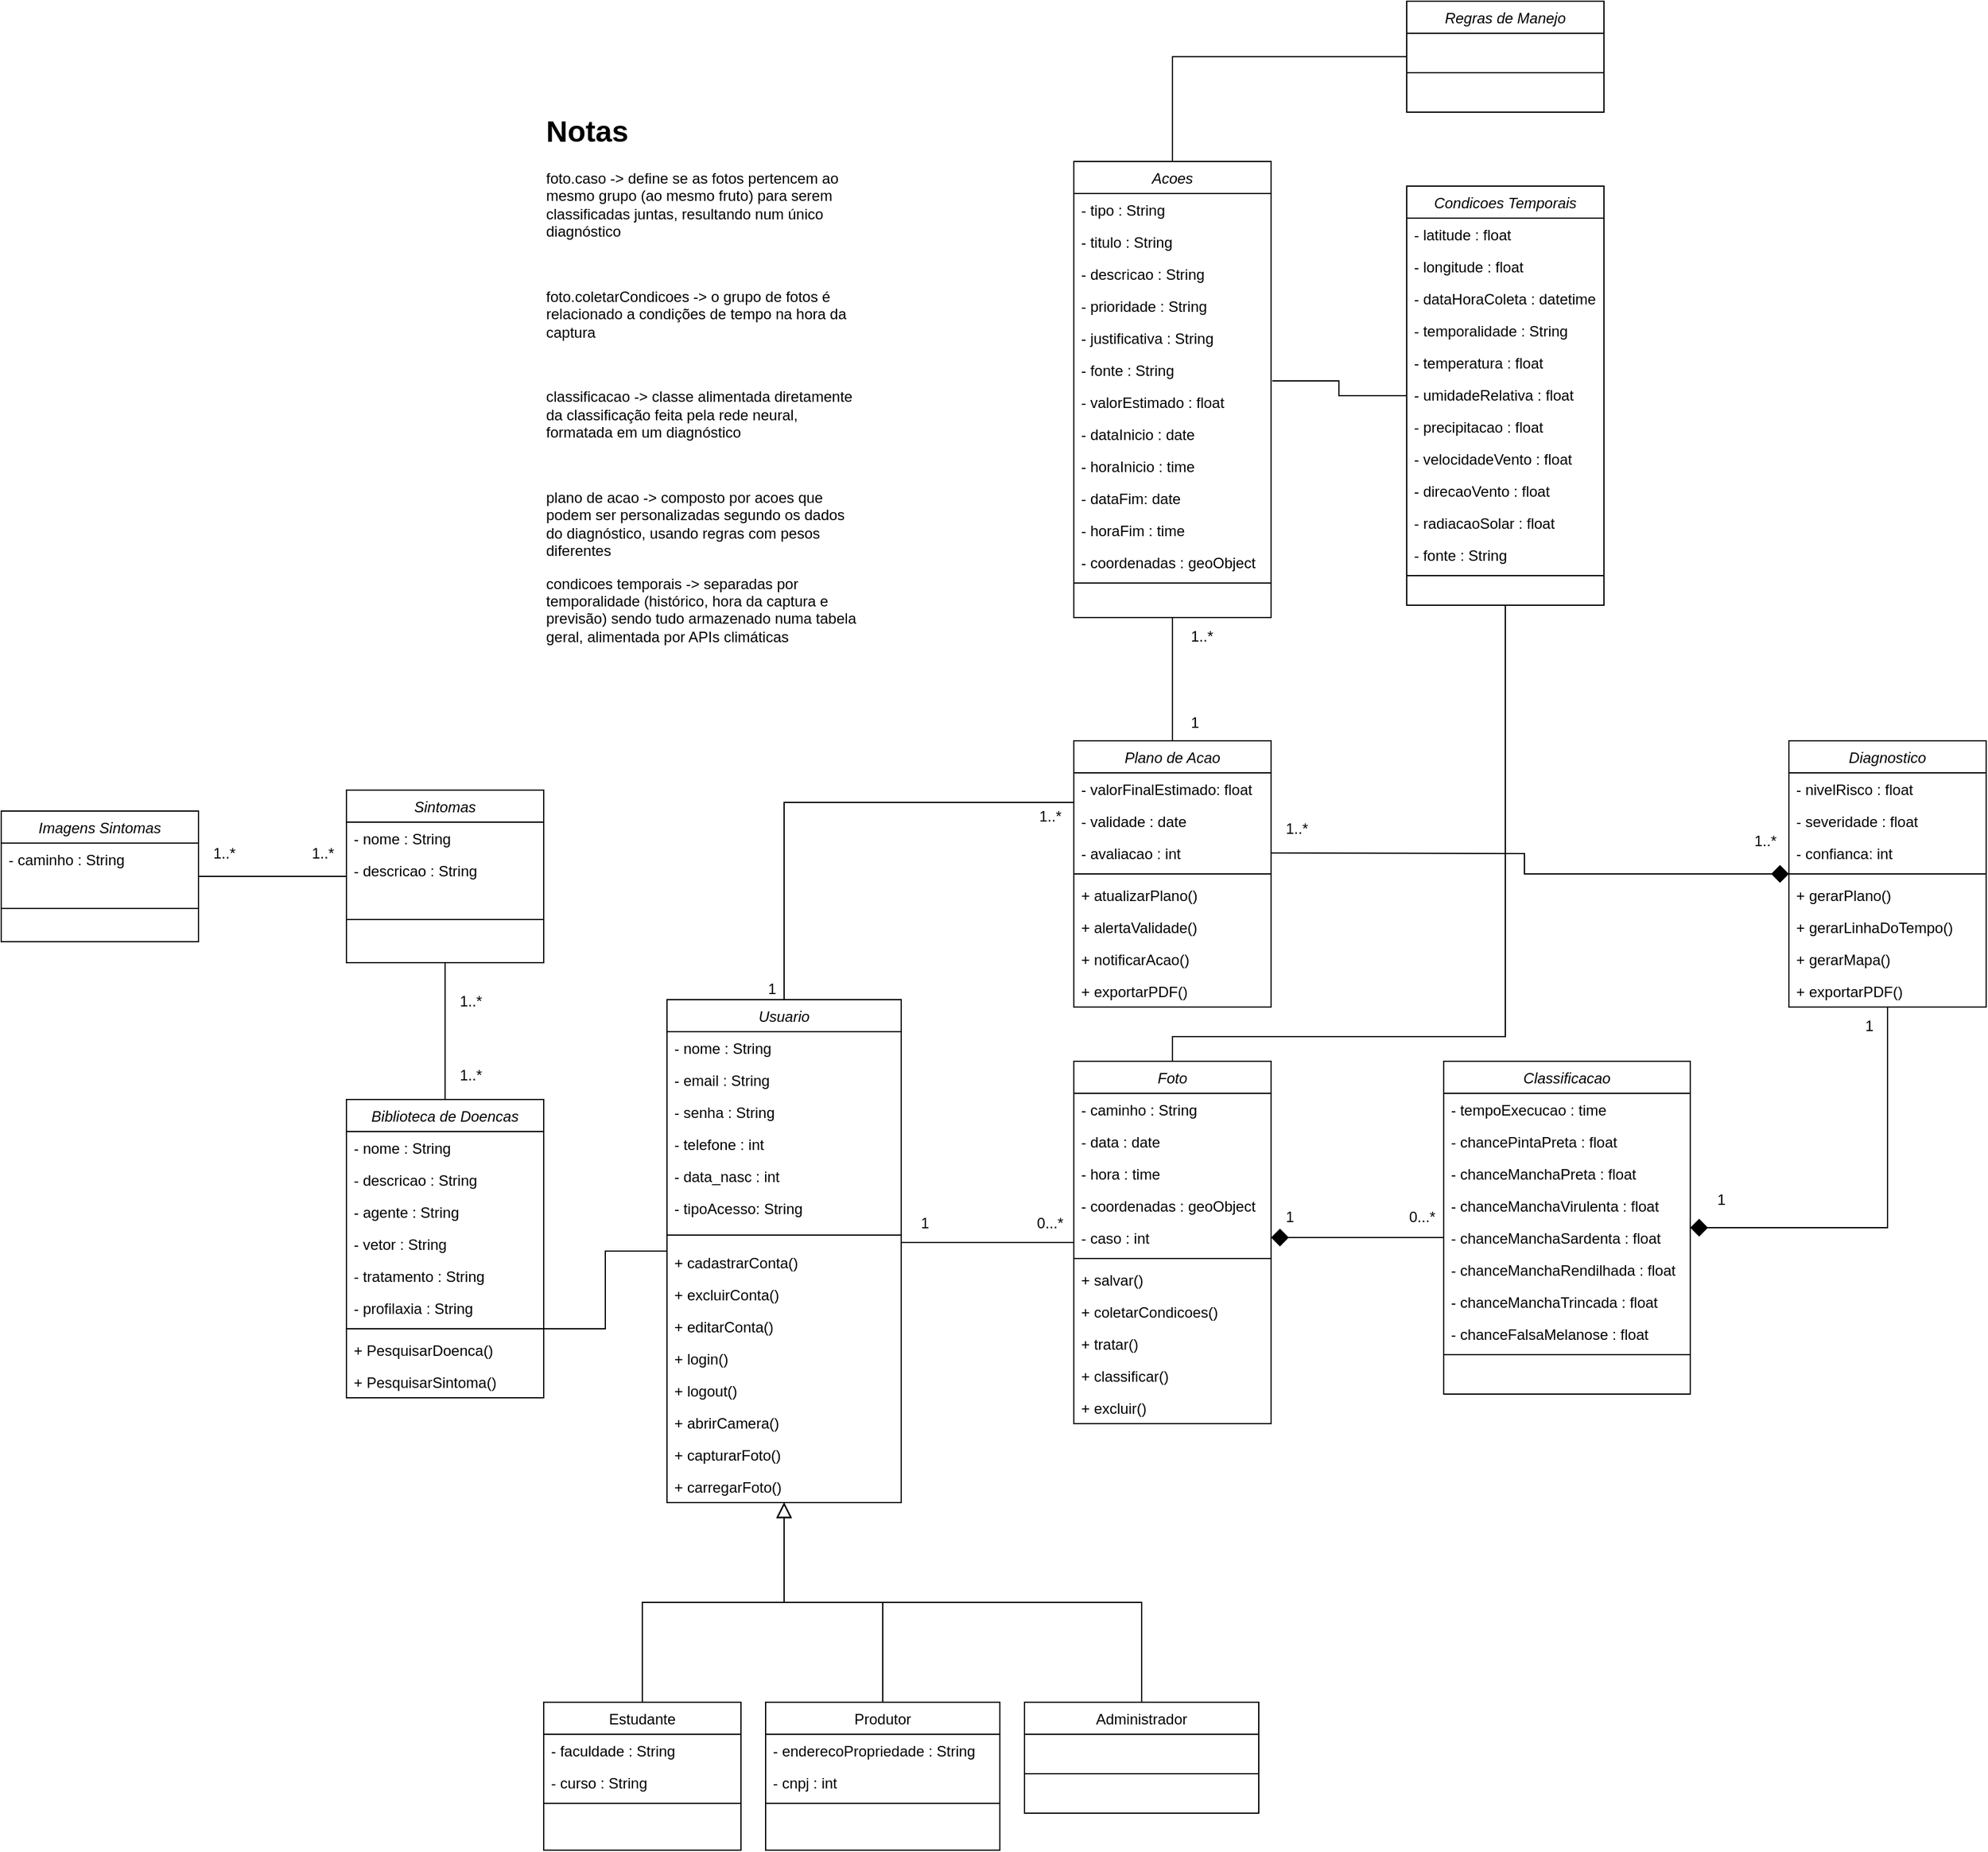 <mxfile version="28.2.6">
  <diagram name="Page-1" id="uO31z4czvIJQB1Bnc80T">
    <mxGraphModel dx="2015" dy="1817" grid="1" gridSize="10" guides="1" tooltips="1" connect="1" arrows="1" fold="1" page="1" pageScale="1" pageWidth="827" pageHeight="1169" math="0" shadow="0">
      <root>
        <mxCell id="0" />
        <mxCell id="1" parent="0" />
        <mxCell id="8WsCB0yst2Cush3YmmSG-1" value="Usuario" style="swimlane;fontStyle=2;align=center;verticalAlign=top;childLayout=stackLayout;horizontal=1;startSize=26;horizontalStack=0;resizeParent=1;resizeLast=0;collapsible=1;marginBottom=0;rounded=0;shadow=0;strokeWidth=1;" vertex="1" parent="1">
          <mxGeometry x="210" y="40" width="190" height="408" as="geometry">
            <mxRectangle x="230" y="140" width="160" height="26" as="alternateBounds" />
          </mxGeometry>
        </mxCell>
        <mxCell id="8WsCB0yst2Cush3YmmSG-2" value="- nome : String" style="text;align=left;verticalAlign=top;spacingLeft=4;spacingRight=4;overflow=hidden;rotatable=0;points=[[0,0.5],[1,0.5]];portConstraint=eastwest;" vertex="1" parent="8WsCB0yst2Cush3YmmSG-1">
          <mxGeometry y="26" width="190" height="26" as="geometry" />
        </mxCell>
        <mxCell id="8WsCB0yst2Cush3YmmSG-3" value="- email : String" style="text;align=left;verticalAlign=top;spacingLeft=4;spacingRight=4;overflow=hidden;rotatable=0;points=[[0,0.5],[1,0.5]];portConstraint=eastwest;rounded=0;shadow=0;html=0;" vertex="1" parent="8WsCB0yst2Cush3YmmSG-1">
          <mxGeometry y="52" width="190" height="26" as="geometry" />
        </mxCell>
        <mxCell id="8WsCB0yst2Cush3YmmSG-4" value="- senha : String" style="text;align=left;verticalAlign=top;spacingLeft=4;spacingRight=4;overflow=hidden;rotatable=0;points=[[0,0.5],[1,0.5]];portConstraint=eastwest;rounded=0;shadow=0;html=0;" vertex="1" parent="8WsCB0yst2Cush3YmmSG-1">
          <mxGeometry y="78" width="190" height="26" as="geometry" />
        </mxCell>
        <mxCell id="8WsCB0yst2Cush3YmmSG-5" value="- telefone : int" style="text;align=left;verticalAlign=top;spacingLeft=4;spacingRight=4;overflow=hidden;rotatable=0;points=[[0,0.5],[1,0.5]];portConstraint=eastwest;rounded=0;shadow=0;html=0;" vertex="1" parent="8WsCB0yst2Cush3YmmSG-1">
          <mxGeometry y="104" width="190" height="26" as="geometry" />
        </mxCell>
        <mxCell id="8WsCB0yst2Cush3YmmSG-6" value="- data_nasc : int" style="text;align=left;verticalAlign=top;spacingLeft=4;spacingRight=4;overflow=hidden;rotatable=0;points=[[0,0.5],[1,0.5]];portConstraint=eastwest;rounded=0;shadow=0;html=0;" vertex="1" parent="8WsCB0yst2Cush3YmmSG-1">
          <mxGeometry y="130" width="190" height="26" as="geometry" />
        </mxCell>
        <mxCell id="8WsCB0yst2Cush3YmmSG-7" value="- tipoAcesso: String" style="text;align=left;verticalAlign=top;spacingLeft=4;spacingRight=4;overflow=hidden;rotatable=0;points=[[0,0.5],[1,0.5]];portConstraint=eastwest;rounded=0;shadow=0;html=0;" vertex="1" parent="8WsCB0yst2Cush3YmmSG-1">
          <mxGeometry y="156" width="190" height="26" as="geometry" />
        </mxCell>
        <mxCell id="8WsCB0yst2Cush3YmmSG-8" value="" style="line;html=1;strokeWidth=1;align=left;verticalAlign=middle;spacingTop=-1;spacingLeft=3;spacingRight=3;rotatable=0;labelPosition=right;points=[];portConstraint=eastwest;" vertex="1" parent="8WsCB0yst2Cush3YmmSG-1">
          <mxGeometry y="182" width="190" height="18" as="geometry" />
        </mxCell>
        <mxCell id="8WsCB0yst2Cush3YmmSG-9" value="+ cadastrarConta()" style="text;align=left;verticalAlign=top;spacingLeft=4;spacingRight=4;overflow=hidden;rotatable=0;points=[[0,0.5],[1,0.5]];portConstraint=eastwest;rounded=0;shadow=0;html=0;" vertex="1" parent="8WsCB0yst2Cush3YmmSG-1">
          <mxGeometry y="200" width="190" height="26" as="geometry" />
        </mxCell>
        <mxCell id="8WsCB0yst2Cush3YmmSG-10" value="+ excluirConta()" style="text;align=left;verticalAlign=top;spacingLeft=4;spacingRight=4;overflow=hidden;rotatable=0;points=[[0,0.5],[1,0.5]];portConstraint=eastwest;rounded=0;shadow=0;html=0;" vertex="1" parent="8WsCB0yst2Cush3YmmSG-1">
          <mxGeometry y="226" width="190" height="26" as="geometry" />
        </mxCell>
        <mxCell id="8WsCB0yst2Cush3YmmSG-11" value="+ editarConta()" style="text;align=left;verticalAlign=top;spacingLeft=4;spacingRight=4;overflow=hidden;rotatable=0;points=[[0,0.5],[1,0.5]];portConstraint=eastwest;rounded=0;shadow=0;html=0;" vertex="1" parent="8WsCB0yst2Cush3YmmSG-1">
          <mxGeometry y="252" width="190" height="26" as="geometry" />
        </mxCell>
        <mxCell id="8WsCB0yst2Cush3YmmSG-12" value="+ login()" style="text;align=left;verticalAlign=top;spacingLeft=4;spacingRight=4;overflow=hidden;rotatable=0;points=[[0,0.5],[1,0.5]];portConstraint=eastwest;rounded=0;shadow=0;html=0;" vertex="1" parent="8WsCB0yst2Cush3YmmSG-1">
          <mxGeometry y="278" width="190" height="26" as="geometry" />
        </mxCell>
        <mxCell id="8WsCB0yst2Cush3YmmSG-13" value="+ logout()" style="text;align=left;verticalAlign=top;spacingLeft=4;spacingRight=4;overflow=hidden;rotatable=0;points=[[0,0.5],[1,0.5]];portConstraint=eastwest;rounded=0;shadow=0;html=0;" vertex="1" parent="8WsCB0yst2Cush3YmmSG-1">
          <mxGeometry y="304" width="190" height="26" as="geometry" />
        </mxCell>
        <mxCell id="8WsCB0yst2Cush3YmmSG-164" value="+ abrirCamera()" style="text;align=left;verticalAlign=top;spacingLeft=4;spacingRight=4;overflow=hidden;rotatable=0;points=[[0,0.5],[1,0.5]];portConstraint=eastwest;rounded=0;shadow=0;html=0;" vertex="1" parent="8WsCB0yst2Cush3YmmSG-1">
          <mxGeometry y="330" width="190" height="26" as="geometry" />
        </mxCell>
        <mxCell id="8WsCB0yst2Cush3YmmSG-14" value="+ capturarFoto()" style="text;align=left;verticalAlign=top;spacingLeft=4;spacingRight=4;overflow=hidden;rotatable=0;points=[[0,0.5],[1,0.5]];portConstraint=eastwest;rounded=0;shadow=0;html=0;" vertex="1" parent="8WsCB0yst2Cush3YmmSG-1">
          <mxGeometry y="356" width="190" height="26" as="geometry" />
        </mxCell>
        <mxCell id="8WsCB0yst2Cush3YmmSG-15" value="+ carregarFoto()" style="text;align=left;verticalAlign=top;spacingLeft=4;spacingRight=4;overflow=hidden;rotatable=0;points=[[0,0.5],[1,0.5]];portConstraint=eastwest;rounded=0;shadow=0;html=0;" vertex="1" parent="8WsCB0yst2Cush3YmmSG-1">
          <mxGeometry y="382" width="190" height="26" as="geometry" />
        </mxCell>
        <mxCell id="8WsCB0yst2Cush3YmmSG-16" value="Estudante" style="swimlane;fontStyle=0;align=center;verticalAlign=top;childLayout=stackLayout;horizontal=1;startSize=26;horizontalStack=0;resizeParent=1;resizeLast=0;collapsible=1;marginBottom=0;rounded=0;shadow=0;strokeWidth=1;" vertex="1" parent="1">
          <mxGeometry x="110" y="610" width="160" height="120" as="geometry">
            <mxRectangle x="130" y="380" width="160" height="26" as="alternateBounds" />
          </mxGeometry>
        </mxCell>
        <mxCell id="8WsCB0yst2Cush3YmmSG-17" value="- faculdade : String" style="text;align=left;verticalAlign=top;spacingLeft=4;spacingRight=4;overflow=hidden;rotatable=0;points=[[0,0.5],[1,0.5]];portConstraint=eastwest;" vertex="1" parent="8WsCB0yst2Cush3YmmSG-16">
          <mxGeometry y="26" width="160" height="26" as="geometry" />
        </mxCell>
        <mxCell id="8WsCB0yst2Cush3YmmSG-18" value="- curso : String" style="text;align=left;verticalAlign=top;spacingLeft=4;spacingRight=4;overflow=hidden;rotatable=0;points=[[0,0.5],[1,0.5]];portConstraint=eastwest;rounded=0;shadow=0;html=0;" vertex="1" parent="8WsCB0yst2Cush3YmmSG-16">
          <mxGeometry y="52" width="160" height="26" as="geometry" />
        </mxCell>
        <mxCell id="8WsCB0yst2Cush3YmmSG-19" value="" style="line;html=1;strokeWidth=1;align=left;verticalAlign=middle;spacingTop=-1;spacingLeft=3;spacingRight=3;rotatable=0;labelPosition=right;points=[];portConstraint=eastwest;" vertex="1" parent="8WsCB0yst2Cush3YmmSG-16">
          <mxGeometry y="78" width="160" height="8" as="geometry" />
        </mxCell>
        <mxCell id="8WsCB0yst2Cush3YmmSG-20" value="" style="endArrow=block;endSize=10;endFill=0;shadow=0;strokeWidth=1;rounded=0;curved=0;edgeStyle=elbowEdgeStyle;elbow=vertical;" edge="1" parent="1" source="8WsCB0yst2Cush3YmmSG-16" target="8WsCB0yst2Cush3YmmSG-1">
          <mxGeometry width="160" relative="1" as="geometry">
            <mxPoint x="200" y="203" as="sourcePoint" />
            <mxPoint x="200" y="203" as="targetPoint" />
          </mxGeometry>
        </mxCell>
        <mxCell id="8WsCB0yst2Cush3YmmSG-21" value="Produtor" style="swimlane;fontStyle=0;align=center;verticalAlign=top;childLayout=stackLayout;horizontal=1;startSize=26;horizontalStack=0;resizeParent=1;resizeLast=0;collapsible=1;marginBottom=0;rounded=0;shadow=0;strokeWidth=1;" vertex="1" parent="1">
          <mxGeometry x="290" y="610" width="190" height="120" as="geometry">
            <mxRectangle x="340" y="380" width="170" height="26" as="alternateBounds" />
          </mxGeometry>
        </mxCell>
        <mxCell id="8WsCB0yst2Cush3YmmSG-22" value="- enderecoPropriedade : String" style="text;align=left;verticalAlign=top;spacingLeft=4;spacingRight=4;overflow=hidden;rotatable=0;points=[[0,0.5],[1,0.5]];portConstraint=eastwest;" vertex="1" parent="8WsCB0yst2Cush3YmmSG-21">
          <mxGeometry y="26" width="190" height="26" as="geometry" />
        </mxCell>
        <mxCell id="8WsCB0yst2Cush3YmmSG-23" value="- cnpj : int" style="text;align=left;verticalAlign=top;spacingLeft=4;spacingRight=4;overflow=hidden;rotatable=0;points=[[0,0.5],[1,0.5]];portConstraint=eastwest;" vertex="1" parent="8WsCB0yst2Cush3YmmSG-21">
          <mxGeometry y="52" width="190" height="26" as="geometry" />
        </mxCell>
        <mxCell id="8WsCB0yst2Cush3YmmSG-24" value="" style="line;html=1;strokeWidth=1;align=left;verticalAlign=middle;spacingTop=-1;spacingLeft=3;spacingRight=3;rotatable=0;labelPosition=right;points=[];portConstraint=eastwest;" vertex="1" parent="8WsCB0yst2Cush3YmmSG-21">
          <mxGeometry y="78" width="190" height="8" as="geometry" />
        </mxCell>
        <mxCell id="8WsCB0yst2Cush3YmmSG-25" value="" style="endArrow=block;endSize=10;endFill=0;shadow=0;strokeWidth=1;rounded=0;curved=0;edgeStyle=elbowEdgeStyle;elbow=vertical;" edge="1" parent="1" source="8WsCB0yst2Cush3YmmSG-21" target="8WsCB0yst2Cush3YmmSG-1">
          <mxGeometry width="160" relative="1" as="geometry">
            <mxPoint x="210" y="373" as="sourcePoint" />
            <mxPoint x="310" y="271" as="targetPoint" />
          </mxGeometry>
        </mxCell>
        <mxCell id="8WsCB0yst2Cush3YmmSG-26" style="edgeStyle=orthogonalEdgeStyle;rounded=0;orthogonalLoop=1;jettySize=auto;html=1;entryX=0.5;entryY=1;entryDx=0;entryDy=0;endArrow=none;endFill=0;" edge="1" parent="1" source="8WsCB0yst2Cush3YmmSG-27" target="8WsCB0yst2Cush3YmmSG-97">
          <mxGeometry relative="1" as="geometry">
            <Array as="points">
              <mxPoint x="620" y="70" />
              <mxPoint x="890" y="70" />
            </Array>
          </mxGeometry>
        </mxCell>
        <mxCell id="8WsCB0yst2Cush3YmmSG-27" value="Foto" style="swimlane;fontStyle=2;align=center;verticalAlign=top;childLayout=stackLayout;horizontal=1;startSize=26;horizontalStack=0;resizeParent=1;resizeLast=0;collapsible=1;marginBottom=0;rounded=0;shadow=0;strokeWidth=1;" vertex="1" parent="1">
          <mxGeometry x="540" y="90" width="160" height="294" as="geometry">
            <mxRectangle x="550" y="140" width="160" height="26" as="alternateBounds" />
          </mxGeometry>
        </mxCell>
        <mxCell id="8WsCB0yst2Cush3YmmSG-28" value="- caminho : String" style="text;align=left;verticalAlign=top;spacingLeft=4;spacingRight=4;overflow=hidden;rotatable=0;points=[[0,0.5],[1,0.5]];portConstraint=eastwest;" vertex="1" parent="8WsCB0yst2Cush3YmmSG-27">
          <mxGeometry y="26" width="160" height="26" as="geometry" />
        </mxCell>
        <mxCell id="8WsCB0yst2Cush3YmmSG-29" value="- data : date" style="text;align=left;verticalAlign=top;spacingLeft=4;spacingRight=4;overflow=hidden;rotatable=0;points=[[0,0.5],[1,0.5]];portConstraint=eastwest;rounded=0;shadow=0;html=0;" vertex="1" parent="8WsCB0yst2Cush3YmmSG-27">
          <mxGeometry y="52" width="160" height="26" as="geometry" />
        </mxCell>
        <mxCell id="8WsCB0yst2Cush3YmmSG-30" value="- hora : time" style="text;align=left;verticalAlign=top;spacingLeft=4;spacingRight=4;overflow=hidden;rotatable=0;points=[[0,0.5],[1,0.5]];portConstraint=eastwest;rounded=0;shadow=0;html=0;" vertex="1" parent="8WsCB0yst2Cush3YmmSG-27">
          <mxGeometry y="78" width="160" height="26" as="geometry" />
        </mxCell>
        <mxCell id="8WsCB0yst2Cush3YmmSG-31" value="- coordenadas : geoObject" style="text;align=left;verticalAlign=top;spacingLeft=4;spacingRight=4;overflow=hidden;rotatable=0;points=[[0,0.5],[1,0.5]];portConstraint=eastwest;rounded=0;shadow=0;html=0;" vertex="1" parent="8WsCB0yst2Cush3YmmSG-27">
          <mxGeometry y="104" width="160" height="26" as="geometry" />
        </mxCell>
        <mxCell id="8WsCB0yst2Cush3YmmSG-32" value="- caso : int" style="text;align=left;verticalAlign=top;spacingLeft=4;spacingRight=4;overflow=hidden;rotatable=0;points=[[0,0.5],[1,0.5]];portConstraint=eastwest;rounded=0;shadow=0;html=0;" vertex="1" parent="8WsCB0yst2Cush3YmmSG-27">
          <mxGeometry y="130" width="160" height="26" as="geometry" />
        </mxCell>
        <mxCell id="8WsCB0yst2Cush3YmmSG-33" value="" style="line;html=1;strokeWidth=1;align=left;verticalAlign=middle;spacingTop=-1;spacingLeft=3;spacingRight=3;rotatable=0;labelPosition=right;points=[];portConstraint=eastwest;" vertex="1" parent="8WsCB0yst2Cush3YmmSG-27">
          <mxGeometry y="156" width="160" height="8" as="geometry" />
        </mxCell>
        <mxCell id="8WsCB0yst2Cush3YmmSG-34" value="+ salvar()" style="text;align=left;verticalAlign=top;spacingLeft=4;spacingRight=4;overflow=hidden;rotatable=0;points=[[0,0.5],[1,0.5]];portConstraint=eastwest;rounded=0;shadow=0;html=0;" vertex="1" parent="8WsCB0yst2Cush3YmmSG-27">
          <mxGeometry y="164" width="160" height="26" as="geometry" />
        </mxCell>
        <mxCell id="8WsCB0yst2Cush3YmmSG-163" value="+ coletarCondicoes()" style="text;align=left;verticalAlign=top;spacingLeft=4;spacingRight=4;overflow=hidden;rotatable=0;points=[[0,0.5],[1,0.5]];portConstraint=eastwest;rounded=0;shadow=0;html=0;" vertex="1" parent="8WsCB0yst2Cush3YmmSG-27">
          <mxGeometry y="190" width="160" height="26" as="geometry" />
        </mxCell>
        <mxCell id="8WsCB0yst2Cush3YmmSG-35" value="+ tratar()" style="text;align=left;verticalAlign=top;spacingLeft=4;spacingRight=4;overflow=hidden;rotatable=0;points=[[0,0.5],[1,0.5]];portConstraint=eastwest;rounded=0;shadow=0;html=0;" vertex="1" parent="8WsCB0yst2Cush3YmmSG-27">
          <mxGeometry y="216" width="160" height="26" as="geometry" />
        </mxCell>
        <mxCell id="8WsCB0yst2Cush3YmmSG-36" value="+ classificar()" style="text;align=left;verticalAlign=top;spacingLeft=4;spacingRight=4;overflow=hidden;rotatable=0;points=[[0,0.5],[1,0.5]];portConstraint=eastwest;rounded=0;shadow=0;html=0;" vertex="1" parent="8WsCB0yst2Cush3YmmSG-27">
          <mxGeometry y="242" width="160" height="26" as="geometry" />
        </mxCell>
        <mxCell id="8WsCB0yst2Cush3YmmSG-37" value="+ excluir()" style="text;align=left;verticalAlign=top;spacingLeft=4;spacingRight=4;overflow=hidden;rotatable=0;points=[[0,0.5],[1,0.5]];portConstraint=eastwest;rounded=0;shadow=0;html=0;" vertex="1" parent="8WsCB0yst2Cush3YmmSG-27">
          <mxGeometry y="268" width="160" height="26" as="geometry" />
        </mxCell>
        <mxCell id="8WsCB0yst2Cush3YmmSG-38" value="" style="endArrow=none;shadow=0;strokeWidth=1;rounded=0;curved=0;endFill=0;edgeStyle=elbowEdgeStyle;elbow=vertical;" edge="1" parent="1" source="8WsCB0yst2Cush3YmmSG-1" target="8WsCB0yst2Cush3YmmSG-27">
          <mxGeometry x="0.5" y="41" relative="1" as="geometry">
            <mxPoint x="380" y="192" as="sourcePoint" />
            <mxPoint x="540" y="192" as="targetPoint" />
            <mxPoint x="-40" y="32" as="offset" />
          </mxGeometry>
        </mxCell>
        <mxCell id="8WsCB0yst2Cush3YmmSG-39" value="1" style="resizable=0;align=left;verticalAlign=bottom;labelBackgroundColor=none;fontSize=12;" connectable="0" vertex="1" parent="8WsCB0yst2Cush3YmmSG-38">
          <mxGeometry x="-1" relative="1" as="geometry">
            <mxPoint x="14" y="-7" as="offset" />
          </mxGeometry>
        </mxCell>
        <mxCell id="8WsCB0yst2Cush3YmmSG-40" value="0...*" style="resizable=0;align=right;verticalAlign=bottom;labelBackgroundColor=none;fontSize=12;" connectable="0" vertex="1" parent="8WsCB0yst2Cush3YmmSG-38">
          <mxGeometry x="1" relative="1" as="geometry">
            <mxPoint x="-7" y="-7" as="offset" />
          </mxGeometry>
        </mxCell>
        <mxCell id="8WsCB0yst2Cush3YmmSG-41" style="edgeStyle=orthogonalEdgeStyle;rounded=0;orthogonalLoop=1;jettySize=auto;html=1;entryX=0.5;entryY=1;entryDx=0;entryDy=0;endArrow=none;endFill=0;startArrow=diamond;startFill=1;startSize=12;" edge="1" parent="1" source="8WsCB0yst2Cush3YmmSG-42" target="8WsCB0yst2Cush3YmmSG-69">
          <mxGeometry relative="1" as="geometry" />
        </mxCell>
        <mxCell id="8WsCB0yst2Cush3YmmSG-42" value="Classificacao" style="swimlane;fontStyle=2;align=center;verticalAlign=top;childLayout=stackLayout;horizontal=1;startSize=26;horizontalStack=0;resizeParent=1;resizeLast=0;collapsible=1;marginBottom=0;rounded=0;shadow=0;strokeWidth=1;" vertex="1" parent="1">
          <mxGeometry x="840" y="90" width="200" height="270" as="geometry">
            <mxRectangle x="550" y="140" width="160" height="26" as="alternateBounds" />
          </mxGeometry>
        </mxCell>
        <mxCell id="8WsCB0yst2Cush3YmmSG-43" value="- tempoExecucao : time" style="text;align=left;verticalAlign=top;spacingLeft=4;spacingRight=4;overflow=hidden;rotatable=0;points=[[0,0.5],[1,0.5]];portConstraint=eastwest;" vertex="1" parent="8WsCB0yst2Cush3YmmSG-42">
          <mxGeometry y="26" width="200" height="26" as="geometry" />
        </mxCell>
        <mxCell id="8WsCB0yst2Cush3YmmSG-44" value="- chancePintaPreta : float" style="text;align=left;verticalAlign=top;spacingLeft=4;spacingRight=4;overflow=hidden;rotatable=0;points=[[0,0.5],[1,0.5]];portConstraint=eastwest;rounded=0;shadow=0;html=0;" vertex="1" parent="8WsCB0yst2Cush3YmmSG-42">
          <mxGeometry y="52" width="200" height="26" as="geometry" />
        </mxCell>
        <mxCell id="8WsCB0yst2Cush3YmmSG-45" value="- chanceManchaPreta : float" style="text;align=left;verticalAlign=top;spacingLeft=4;spacingRight=4;overflow=hidden;rotatable=0;points=[[0,0.5],[1,0.5]];portConstraint=eastwest;rounded=0;shadow=0;html=0;" vertex="1" parent="8WsCB0yst2Cush3YmmSG-42">
          <mxGeometry y="78" width="200" height="26" as="geometry" />
        </mxCell>
        <mxCell id="8WsCB0yst2Cush3YmmSG-46" value="- chanceManchaVirulenta : float" style="text;align=left;verticalAlign=top;spacingLeft=4;spacingRight=4;overflow=hidden;rotatable=0;points=[[0,0.5],[1,0.5]];portConstraint=eastwest;rounded=0;shadow=0;html=0;" vertex="1" parent="8WsCB0yst2Cush3YmmSG-42">
          <mxGeometry y="104" width="200" height="26" as="geometry" />
        </mxCell>
        <mxCell id="8WsCB0yst2Cush3YmmSG-47" value="- chanceManchaSardenta : float" style="text;align=left;verticalAlign=top;spacingLeft=4;spacingRight=4;overflow=hidden;rotatable=0;points=[[0,0.5],[1,0.5]];portConstraint=eastwest;rounded=0;shadow=0;html=0;" vertex="1" parent="8WsCB0yst2Cush3YmmSG-42">
          <mxGeometry y="130" width="200" height="26" as="geometry" />
        </mxCell>
        <mxCell id="8WsCB0yst2Cush3YmmSG-48" value="- chanceManchaRendilhada : float" style="text;align=left;verticalAlign=top;spacingLeft=4;spacingRight=4;overflow=hidden;rotatable=0;points=[[0,0.5],[1,0.5]];portConstraint=eastwest;rounded=0;shadow=0;html=0;" vertex="1" parent="8WsCB0yst2Cush3YmmSG-42">
          <mxGeometry y="156" width="200" height="26" as="geometry" />
        </mxCell>
        <mxCell id="8WsCB0yst2Cush3YmmSG-49" value="- chanceManchaTrincada : float" style="text;align=left;verticalAlign=top;spacingLeft=4;spacingRight=4;overflow=hidden;rotatable=0;points=[[0,0.5],[1,0.5]];portConstraint=eastwest;rounded=0;shadow=0;html=0;" vertex="1" parent="8WsCB0yst2Cush3YmmSG-42">
          <mxGeometry y="182" width="200" height="26" as="geometry" />
        </mxCell>
        <mxCell id="8WsCB0yst2Cush3YmmSG-50" value="- chanceFalsaMelanose : float" style="text;align=left;verticalAlign=top;spacingLeft=4;spacingRight=4;overflow=hidden;rotatable=0;points=[[0,0.5],[1,0.5]];portConstraint=eastwest;rounded=0;shadow=0;html=0;" vertex="1" parent="8WsCB0yst2Cush3YmmSG-42">
          <mxGeometry y="208" width="200" height="26" as="geometry" />
        </mxCell>
        <mxCell id="8WsCB0yst2Cush3YmmSG-51" value="" style="line;html=1;strokeWidth=1;align=left;verticalAlign=middle;spacingTop=-1;spacingLeft=3;spacingRight=3;rotatable=0;labelPosition=right;points=[];portConstraint=eastwest;" vertex="1" parent="8WsCB0yst2Cush3YmmSG-42">
          <mxGeometry y="234" width="200" height="8" as="geometry" />
        </mxCell>
        <mxCell id="8WsCB0yst2Cush3YmmSG-52" value="" style="edgeStyle=orthogonalEdgeStyle;rounded=0;orthogonalLoop=1;jettySize=auto;html=1;entryX=0;entryY=0.5;entryDx=0;entryDy=0;endArrow=none;endFill=0;startArrow=diamond;startFill=1;startSize=12;" edge="1" parent="1" source="8WsCB0yst2Cush3YmmSG-32" target="8WsCB0yst2Cush3YmmSG-47">
          <mxGeometry relative="1" as="geometry" />
        </mxCell>
        <mxCell id="8WsCB0yst2Cush3YmmSG-53" value="1" style="resizable=0;align=left;verticalAlign=bottom;labelBackgroundColor=none;fontSize=12;" connectable="0" vertex="1" parent="1">
          <mxGeometry x="710" y="225" as="geometry" />
        </mxCell>
        <mxCell id="8WsCB0yst2Cush3YmmSG-54" value="0...*" style="resizable=0;align=left;verticalAlign=bottom;labelBackgroundColor=none;fontSize=12;direction=west;" connectable="0" vertex="1" parent="1">
          <mxGeometry x="810" y="225" as="geometry" />
        </mxCell>
        <mxCell id="8WsCB0yst2Cush3YmmSG-55" value="Plano de Acao" style="swimlane;fontStyle=2;align=center;verticalAlign=top;childLayout=stackLayout;horizontal=1;startSize=26;horizontalStack=0;resizeParent=1;resizeLast=0;collapsible=1;marginBottom=0;rounded=0;shadow=0;strokeWidth=1;" vertex="1" parent="1">
          <mxGeometry x="540" y="-170" width="160" height="216" as="geometry">
            <mxRectangle x="550" y="140" width="160" height="26" as="alternateBounds" />
          </mxGeometry>
        </mxCell>
        <mxCell id="8WsCB0yst2Cush3YmmSG-56" value="- valorFinalEstimado: float" style="text;align=left;verticalAlign=top;spacingLeft=4;spacingRight=4;overflow=hidden;rotatable=0;points=[[0,0.5],[1,0.5]];portConstraint=eastwest;" vertex="1" parent="8WsCB0yst2Cush3YmmSG-55">
          <mxGeometry y="26" width="160" height="26" as="geometry" />
        </mxCell>
        <mxCell id="8WsCB0yst2Cush3YmmSG-57" value="- validade : date" style="text;align=left;verticalAlign=top;spacingLeft=4;spacingRight=4;overflow=hidden;rotatable=0;points=[[0,0.5],[1,0.5]];portConstraint=eastwest;" vertex="1" parent="8WsCB0yst2Cush3YmmSG-55">
          <mxGeometry y="52" width="160" height="26" as="geometry" />
        </mxCell>
        <mxCell id="8WsCB0yst2Cush3YmmSG-58" value="- avaliacao : int" style="text;align=left;verticalAlign=top;spacingLeft=4;spacingRight=4;overflow=hidden;rotatable=0;points=[[0,0.5],[1,0.5]];portConstraint=eastwest;" vertex="1" parent="8WsCB0yst2Cush3YmmSG-55">
          <mxGeometry y="78" width="160" height="26" as="geometry" />
        </mxCell>
        <mxCell id="8WsCB0yst2Cush3YmmSG-59" value="" style="line;html=1;strokeWidth=1;align=left;verticalAlign=middle;spacingTop=-1;spacingLeft=3;spacingRight=3;rotatable=0;labelPosition=right;points=[];portConstraint=eastwest;" vertex="1" parent="8WsCB0yst2Cush3YmmSG-55">
          <mxGeometry y="104" width="160" height="8" as="geometry" />
        </mxCell>
        <mxCell id="8WsCB0yst2Cush3YmmSG-60" value="+ atualizarPlano()" style="text;align=left;verticalAlign=top;spacingLeft=4;spacingRight=4;overflow=hidden;rotatable=0;points=[[0,0.5],[1,0.5]];portConstraint=eastwest;" vertex="1" parent="8WsCB0yst2Cush3YmmSG-55">
          <mxGeometry y="112" width="160" height="26" as="geometry" />
        </mxCell>
        <mxCell id="8WsCB0yst2Cush3YmmSG-61" value="+ alertaValidade()" style="text;align=left;verticalAlign=top;spacingLeft=4;spacingRight=4;overflow=hidden;rotatable=0;points=[[0,0.5],[1,0.5]];portConstraint=eastwest;" vertex="1" parent="8WsCB0yst2Cush3YmmSG-55">
          <mxGeometry y="138" width="160" height="26" as="geometry" />
        </mxCell>
        <mxCell id="8WsCB0yst2Cush3YmmSG-62" value="+ notificarAcao()" style="text;align=left;verticalAlign=top;spacingLeft=4;spacingRight=4;overflow=hidden;rotatable=0;points=[[0,0.5],[1,0.5]];portConstraint=eastwest;" vertex="1" parent="8WsCB0yst2Cush3YmmSG-55">
          <mxGeometry y="164" width="160" height="26" as="geometry" />
        </mxCell>
        <mxCell id="8WsCB0yst2Cush3YmmSG-63" value="+ exportarPDF()" style="text;align=left;verticalAlign=top;spacingLeft=4;spacingRight=4;overflow=hidden;rotatable=0;points=[[0,0.5],[1,0.5]];portConstraint=eastwest;" vertex="1" parent="8WsCB0yst2Cush3YmmSG-55">
          <mxGeometry y="190" width="160" height="26" as="geometry" />
        </mxCell>
        <mxCell id="8WsCB0yst2Cush3YmmSG-64" value="1" style="resizable=0;align=left;verticalAlign=bottom;labelBackgroundColor=none;fontSize=12;" connectable="0" vertex="1" parent="1">
          <mxGeometry x="290" y="40" as="geometry" />
        </mxCell>
        <mxCell id="8WsCB0yst2Cush3YmmSG-65" value="1..*" style="resizable=0;align=left;verticalAlign=bottom;labelBackgroundColor=none;fontSize=12;" connectable="0" vertex="1" parent="1">
          <mxGeometry x="510" y="-100" as="geometry" />
        </mxCell>
        <mxCell id="8WsCB0yst2Cush3YmmSG-66" style="edgeStyle=orthogonalEdgeStyle;rounded=0;orthogonalLoop=1;jettySize=auto;html=1;entryX=0;entryY=0.5;entryDx=0;entryDy=0;endArrow=diamond;endFill=1;startSize=6;endSize=12;" edge="1" parent="1" target="8WsCB0yst2Cush3YmmSG-69">
          <mxGeometry relative="1" as="geometry">
            <mxPoint x="700" y="-79" as="sourcePoint" />
          </mxGeometry>
        </mxCell>
        <mxCell id="8WsCB0yst2Cush3YmmSG-67" value="1..*" style="resizable=0;align=left;verticalAlign=bottom;labelBackgroundColor=none;fontSize=12;direction=west;" connectable="0" vertex="1" parent="1">
          <mxGeometry x="1090" y="-80" as="geometry" />
        </mxCell>
        <mxCell id="8WsCB0yst2Cush3YmmSG-68" value="1..*" style="resizable=0;align=left;verticalAlign=bottom;labelBackgroundColor=none;fontSize=12;direction=west;" connectable="0" vertex="1" parent="1">
          <mxGeometry x="710" y="-90" as="geometry" />
        </mxCell>
        <mxCell id="8WsCB0yst2Cush3YmmSG-69" value="Diagnostico" style="swimlane;fontStyle=2;align=center;verticalAlign=top;childLayout=stackLayout;horizontal=1;startSize=26;horizontalStack=0;resizeParent=1;resizeLast=0;collapsible=1;marginBottom=0;rounded=0;shadow=0;strokeWidth=1;" vertex="1" parent="1">
          <mxGeometry x="1120" y="-170" width="160" height="216" as="geometry">
            <mxRectangle x="550" y="140" width="160" height="26" as="alternateBounds" />
          </mxGeometry>
        </mxCell>
        <mxCell id="8WsCB0yst2Cush3YmmSG-70" value="- nivelRisco : float" style="text;align=left;verticalAlign=top;spacingLeft=4;spacingRight=4;overflow=hidden;rotatable=0;points=[[0,0.5],[1,0.5]];portConstraint=eastwest;" vertex="1" parent="8WsCB0yst2Cush3YmmSG-69">
          <mxGeometry y="26" width="160" height="26" as="geometry" />
        </mxCell>
        <mxCell id="8WsCB0yst2Cush3YmmSG-71" value="- severidade : float" style="text;align=left;verticalAlign=top;spacingLeft=4;spacingRight=4;overflow=hidden;rotatable=0;points=[[0,0.5],[1,0.5]];portConstraint=eastwest;" vertex="1" parent="8WsCB0yst2Cush3YmmSG-69">
          <mxGeometry y="52" width="160" height="26" as="geometry" />
        </mxCell>
        <mxCell id="8WsCB0yst2Cush3YmmSG-72" value="- confianca: int" style="text;align=left;verticalAlign=top;spacingLeft=4;spacingRight=4;overflow=hidden;rotatable=0;points=[[0,0.5],[1,0.5]];portConstraint=eastwest;" vertex="1" parent="8WsCB0yst2Cush3YmmSG-69">
          <mxGeometry y="78" width="160" height="26" as="geometry" />
        </mxCell>
        <mxCell id="8WsCB0yst2Cush3YmmSG-73" value="" style="line;html=1;strokeWidth=1;align=left;verticalAlign=middle;spacingTop=-1;spacingLeft=3;spacingRight=3;rotatable=0;labelPosition=right;points=[];portConstraint=eastwest;" vertex="1" parent="8WsCB0yst2Cush3YmmSG-69">
          <mxGeometry y="104" width="160" height="8" as="geometry" />
        </mxCell>
        <mxCell id="8WsCB0yst2Cush3YmmSG-74" value="+ gerarPlano()" style="text;align=left;verticalAlign=top;spacingLeft=4;spacingRight=4;overflow=hidden;rotatable=0;points=[[0,0.5],[1,0.5]];portConstraint=eastwest;rounded=0;shadow=0;html=0;" vertex="1" parent="8WsCB0yst2Cush3YmmSG-69">
          <mxGeometry y="112" width="160" height="26" as="geometry" />
        </mxCell>
        <mxCell id="8WsCB0yst2Cush3YmmSG-75" value="+ gerarLinhaDoTempo()" style="text;align=left;verticalAlign=top;spacingLeft=4;spacingRight=4;overflow=hidden;rotatable=0;points=[[0,0.5],[1,0.5]];portConstraint=eastwest;rounded=0;shadow=0;html=0;" vertex="1" parent="8WsCB0yst2Cush3YmmSG-69">
          <mxGeometry y="138" width="160" height="26" as="geometry" />
        </mxCell>
        <mxCell id="8WsCB0yst2Cush3YmmSG-76" value="+ gerarMapa()" style="text;align=left;verticalAlign=top;spacingLeft=4;spacingRight=4;overflow=hidden;rotatable=0;points=[[0,0.5],[1,0.5]];portConstraint=eastwest;rounded=0;shadow=0;html=0;" vertex="1" parent="8WsCB0yst2Cush3YmmSG-69">
          <mxGeometry y="164" width="160" height="26" as="geometry" />
        </mxCell>
        <mxCell id="8WsCB0yst2Cush3YmmSG-77" value="+ exportarPDF()" style="text;align=left;verticalAlign=top;spacingLeft=4;spacingRight=4;overflow=hidden;rotatable=0;points=[[0,0.5],[1,0.5]];portConstraint=eastwest;rounded=0;shadow=0;html=0;" vertex="1" parent="8WsCB0yst2Cush3YmmSG-69">
          <mxGeometry y="190" width="160" height="26" as="geometry" />
        </mxCell>
        <mxCell id="8WsCB0yst2Cush3YmmSG-78" value="1" style="resizable=0;align=left;verticalAlign=bottom;labelBackgroundColor=none;fontSize=12;direction=west;" connectable="0" vertex="1" parent="1">
          <mxGeometry x="1060" y="211" as="geometry" />
        </mxCell>
        <mxCell id="8WsCB0yst2Cush3YmmSG-79" value="1" style="resizable=0;align=left;verticalAlign=bottom;labelBackgroundColor=none;fontSize=12;direction=west;" connectable="0" vertex="1" parent="1">
          <mxGeometry x="1180" y="70" as="geometry" />
        </mxCell>
        <mxCell id="8WsCB0yst2Cush3YmmSG-80" style="edgeStyle=orthogonalEdgeStyle;rounded=0;orthogonalLoop=1;jettySize=auto;html=1;entryX=0;entryY=0.923;entryDx=0;entryDy=0;entryPerimeter=0;endArrow=none;endFill=0;" edge="1" parent="1" source="8WsCB0yst2Cush3YmmSG-1" target="8WsCB0yst2Cush3YmmSG-56">
          <mxGeometry relative="1" as="geometry" />
        </mxCell>
        <mxCell id="8WsCB0yst2Cush3YmmSG-81" style="edgeStyle=orthogonalEdgeStyle;rounded=0;orthogonalLoop=1;jettySize=auto;html=1;entryX=0.5;entryY=0;entryDx=0;entryDy=0;endArrow=none;endFill=0;" edge="1" parent="1" source="8WsCB0yst2Cush3YmmSG-83" target="8WsCB0yst2Cush3YmmSG-55">
          <mxGeometry relative="1" as="geometry" />
        </mxCell>
        <mxCell id="8WsCB0yst2Cush3YmmSG-82" style="edgeStyle=orthogonalEdgeStyle;rounded=0;orthogonalLoop=1;jettySize=auto;html=1;entryX=0;entryY=0.5;entryDx=0;entryDy=0;exitX=0.5;exitY=0;exitDx=0;exitDy=0;endArrow=none;endFill=0;" edge="1" parent="1" source="8WsCB0yst2Cush3YmmSG-83" target="8WsCB0yst2Cush3YmmSG-113">
          <mxGeometry relative="1" as="geometry" />
        </mxCell>
        <mxCell id="8WsCB0yst2Cush3YmmSG-83" value="Acoes" style="swimlane;fontStyle=2;align=center;verticalAlign=top;childLayout=stackLayout;horizontal=1;startSize=26;horizontalStack=0;resizeParent=1;resizeLast=0;collapsible=1;marginBottom=0;rounded=0;shadow=0;strokeWidth=1;" vertex="1" parent="1">
          <mxGeometry x="540" y="-640" width="160" height="370" as="geometry">
            <mxRectangle x="550" y="140" width="160" height="26" as="alternateBounds" />
          </mxGeometry>
        </mxCell>
        <mxCell id="8WsCB0yst2Cush3YmmSG-84" value="- tipo : String" style="text;align=left;verticalAlign=top;spacingLeft=4;spacingRight=4;overflow=hidden;rotatable=0;points=[[0,0.5],[1,0.5]];portConstraint=eastwest;" vertex="1" parent="8WsCB0yst2Cush3YmmSG-83">
          <mxGeometry y="26" width="160" height="26" as="geometry" />
        </mxCell>
        <mxCell id="8WsCB0yst2Cush3YmmSG-85" value="- titulo : String" style="text;align=left;verticalAlign=top;spacingLeft=4;spacingRight=4;overflow=hidden;rotatable=0;points=[[0,0.5],[1,0.5]];portConstraint=eastwest;" vertex="1" parent="8WsCB0yst2Cush3YmmSG-83">
          <mxGeometry y="52" width="160" height="26" as="geometry" />
        </mxCell>
        <mxCell id="8WsCB0yst2Cush3YmmSG-86" value="- descricao : String" style="text;align=left;verticalAlign=top;spacingLeft=4;spacingRight=4;overflow=hidden;rotatable=0;points=[[0,0.5],[1,0.5]];portConstraint=eastwest;" vertex="1" parent="8WsCB0yst2Cush3YmmSG-83">
          <mxGeometry y="78" width="160" height="26" as="geometry" />
        </mxCell>
        <mxCell id="8WsCB0yst2Cush3YmmSG-87" value="- prioridade : String" style="text;align=left;verticalAlign=top;spacingLeft=4;spacingRight=4;overflow=hidden;rotatable=0;points=[[0,0.5],[1,0.5]];portConstraint=eastwest;" vertex="1" parent="8WsCB0yst2Cush3YmmSG-83">
          <mxGeometry y="104" width="160" height="26" as="geometry" />
        </mxCell>
        <mxCell id="8WsCB0yst2Cush3YmmSG-88" value="- justificativa : String" style="text;align=left;verticalAlign=top;spacingLeft=4;spacingRight=4;overflow=hidden;rotatable=0;points=[[0,0.5],[1,0.5]];portConstraint=eastwest;" vertex="1" parent="8WsCB0yst2Cush3YmmSG-83">
          <mxGeometry y="130" width="160" height="26" as="geometry" />
        </mxCell>
        <mxCell id="8WsCB0yst2Cush3YmmSG-89" value="- fonte : String" style="text;align=left;verticalAlign=top;spacingLeft=4;spacingRight=4;overflow=hidden;rotatable=0;points=[[0,0.5],[1,0.5]];portConstraint=eastwest;" vertex="1" parent="8WsCB0yst2Cush3YmmSG-83">
          <mxGeometry y="156" width="160" height="26" as="geometry" />
        </mxCell>
        <mxCell id="8WsCB0yst2Cush3YmmSG-90" value="- valorEstimado : float" style="text;align=left;verticalAlign=top;spacingLeft=4;spacingRight=4;overflow=hidden;rotatable=0;points=[[0,0.5],[1,0.5]];portConstraint=eastwest;" vertex="1" parent="8WsCB0yst2Cush3YmmSG-83">
          <mxGeometry y="182" width="160" height="26" as="geometry" />
        </mxCell>
        <mxCell id="8WsCB0yst2Cush3YmmSG-91" value="- dataInicio : date" style="text;align=left;verticalAlign=top;spacingLeft=4;spacingRight=4;overflow=hidden;rotatable=0;points=[[0,0.5],[1,0.5]];portConstraint=eastwest;" vertex="1" parent="8WsCB0yst2Cush3YmmSG-83">
          <mxGeometry y="208" width="160" height="26" as="geometry" />
        </mxCell>
        <mxCell id="8WsCB0yst2Cush3YmmSG-92" value="- horaInicio : time" style="text;align=left;verticalAlign=top;spacingLeft=4;spacingRight=4;overflow=hidden;rotatable=0;points=[[0,0.5],[1,0.5]];portConstraint=eastwest;" vertex="1" parent="8WsCB0yst2Cush3YmmSG-83">
          <mxGeometry y="234" width="160" height="26" as="geometry" />
        </mxCell>
        <mxCell id="8WsCB0yst2Cush3YmmSG-93" value="- dataFim: date" style="text;align=left;verticalAlign=top;spacingLeft=4;spacingRight=4;overflow=hidden;rotatable=0;points=[[0,0.5],[1,0.5]];portConstraint=eastwest;" vertex="1" parent="8WsCB0yst2Cush3YmmSG-83">
          <mxGeometry y="260" width="160" height="26" as="geometry" />
        </mxCell>
        <mxCell id="8WsCB0yst2Cush3YmmSG-94" value="- horaFim : time" style="text;align=left;verticalAlign=top;spacingLeft=4;spacingRight=4;overflow=hidden;rotatable=0;points=[[0,0.5],[1,0.5]];portConstraint=eastwest;" vertex="1" parent="8WsCB0yst2Cush3YmmSG-83">
          <mxGeometry y="286" width="160" height="26" as="geometry" />
        </mxCell>
        <mxCell id="8WsCB0yst2Cush3YmmSG-95" value="- coordenadas : geoObject" style="text;align=left;verticalAlign=top;spacingLeft=4;spacingRight=4;overflow=hidden;rotatable=0;points=[[0,0.5],[1,0.5]];portConstraint=eastwest;" vertex="1" parent="8WsCB0yst2Cush3YmmSG-83">
          <mxGeometry y="312" width="160" height="26" as="geometry" />
        </mxCell>
        <mxCell id="8WsCB0yst2Cush3YmmSG-96" value="" style="line;html=1;strokeWidth=1;align=left;verticalAlign=middle;spacingTop=-1;spacingLeft=3;spacingRight=3;rotatable=0;labelPosition=right;points=[];portConstraint=eastwest;" vertex="1" parent="8WsCB0yst2Cush3YmmSG-83">
          <mxGeometry y="338" width="160" height="8" as="geometry" />
        </mxCell>
        <mxCell id="8WsCB0yst2Cush3YmmSG-97" value="Condicoes Temporais" style="swimlane;fontStyle=2;align=center;verticalAlign=top;childLayout=stackLayout;horizontal=1;startSize=26;horizontalStack=0;resizeParent=1;resizeLast=0;collapsible=1;marginBottom=0;rounded=0;shadow=0;strokeWidth=1;" vertex="1" parent="1">
          <mxGeometry x="810" y="-620" width="160" height="340" as="geometry">
            <mxRectangle x="550" y="140" width="160" height="26" as="alternateBounds" />
          </mxGeometry>
        </mxCell>
        <mxCell id="8WsCB0yst2Cush3YmmSG-98" value="- latitude : float" style="text;align=left;verticalAlign=top;spacingLeft=4;spacingRight=4;overflow=hidden;rotatable=0;points=[[0,0.5],[1,0.5]];portConstraint=eastwest;" vertex="1" parent="8WsCB0yst2Cush3YmmSG-97">
          <mxGeometry y="26" width="160" height="26" as="geometry" />
        </mxCell>
        <mxCell id="8WsCB0yst2Cush3YmmSG-99" value="- longitude : float" style="text;align=left;verticalAlign=top;spacingLeft=4;spacingRight=4;overflow=hidden;rotatable=0;points=[[0,0.5],[1,0.5]];portConstraint=eastwest;" vertex="1" parent="8WsCB0yst2Cush3YmmSG-97">
          <mxGeometry y="52" width="160" height="26" as="geometry" />
        </mxCell>
        <mxCell id="8WsCB0yst2Cush3YmmSG-100" value="- dataHoraColeta : datetime" style="text;align=left;verticalAlign=top;spacingLeft=4;spacingRight=4;overflow=hidden;rotatable=0;points=[[0,0.5],[1,0.5]];portConstraint=eastwest;" vertex="1" parent="8WsCB0yst2Cush3YmmSG-97">
          <mxGeometry y="78" width="160" height="26" as="geometry" />
        </mxCell>
        <mxCell id="8WsCB0yst2Cush3YmmSG-101" value="- temporalidade : String" style="text;align=left;verticalAlign=top;spacingLeft=4;spacingRight=4;overflow=hidden;rotatable=0;points=[[0,0.5],[1,0.5]];portConstraint=eastwest;" vertex="1" parent="8WsCB0yst2Cush3YmmSG-97">
          <mxGeometry y="104" width="160" height="26" as="geometry" />
        </mxCell>
        <mxCell id="8WsCB0yst2Cush3YmmSG-102" value="- temperatura : float" style="text;align=left;verticalAlign=top;spacingLeft=4;spacingRight=4;overflow=hidden;rotatable=0;points=[[0,0.5],[1,0.5]];portConstraint=eastwest;" vertex="1" parent="8WsCB0yst2Cush3YmmSG-97">
          <mxGeometry y="130" width="160" height="26" as="geometry" />
        </mxCell>
        <mxCell id="8WsCB0yst2Cush3YmmSG-103" value="- umidadeRelativa : float" style="text;align=left;verticalAlign=top;spacingLeft=4;spacingRight=4;overflow=hidden;rotatable=0;points=[[0,0.5],[1,0.5]];portConstraint=eastwest;" vertex="1" parent="8WsCB0yst2Cush3YmmSG-97">
          <mxGeometry y="156" width="160" height="26" as="geometry" />
        </mxCell>
        <mxCell id="8WsCB0yst2Cush3YmmSG-104" value="- precipitacao : float" style="text;align=left;verticalAlign=top;spacingLeft=4;spacingRight=4;overflow=hidden;rotatable=0;points=[[0,0.5],[1,0.5]];portConstraint=eastwest;" vertex="1" parent="8WsCB0yst2Cush3YmmSG-97">
          <mxGeometry y="182" width="160" height="26" as="geometry" />
        </mxCell>
        <mxCell id="8WsCB0yst2Cush3YmmSG-105" value="- velocidadeVento : float" style="text;align=left;verticalAlign=top;spacingLeft=4;spacingRight=4;overflow=hidden;rotatable=0;points=[[0,0.5],[1,0.5]];portConstraint=eastwest;" vertex="1" parent="8WsCB0yst2Cush3YmmSG-97">
          <mxGeometry y="208" width="160" height="26" as="geometry" />
        </mxCell>
        <mxCell id="8WsCB0yst2Cush3YmmSG-106" value="- direcaoVento : float" style="text;align=left;verticalAlign=top;spacingLeft=4;spacingRight=4;overflow=hidden;rotatable=0;points=[[0,0.5],[1,0.5]];portConstraint=eastwest;" vertex="1" parent="8WsCB0yst2Cush3YmmSG-97">
          <mxGeometry y="234" width="160" height="26" as="geometry" />
        </mxCell>
        <mxCell id="8WsCB0yst2Cush3YmmSG-107" value="- radiacaoSolar : float" style="text;align=left;verticalAlign=top;spacingLeft=4;spacingRight=4;overflow=hidden;rotatable=0;points=[[0,0.5],[1,0.5]];portConstraint=eastwest;" vertex="1" parent="8WsCB0yst2Cush3YmmSG-97">
          <mxGeometry y="260" width="160" height="26" as="geometry" />
        </mxCell>
        <mxCell id="8WsCB0yst2Cush3YmmSG-108" value="- fonte : String" style="text;align=left;verticalAlign=top;spacingLeft=4;spacingRight=4;overflow=hidden;rotatable=0;points=[[0,0.5],[1,0.5]];portConstraint=eastwest;" vertex="1" parent="8WsCB0yst2Cush3YmmSG-97">
          <mxGeometry y="286" width="160" height="26" as="geometry" />
        </mxCell>
        <mxCell id="8WsCB0yst2Cush3YmmSG-109" value="" style="line;html=1;strokeWidth=1;align=left;verticalAlign=middle;spacingTop=-1;spacingLeft=3;spacingRight=3;rotatable=0;labelPosition=right;points=[];portConstraint=eastwest;" vertex="1" parent="8WsCB0yst2Cush3YmmSG-97">
          <mxGeometry y="312" width="160" height="8" as="geometry" />
        </mxCell>
        <mxCell id="8WsCB0yst2Cush3YmmSG-110" style="edgeStyle=orthogonalEdgeStyle;rounded=0;orthogonalLoop=1;jettySize=auto;html=1;entryX=1.006;entryY=0.846;entryDx=0;entryDy=0;entryPerimeter=0;endArrow=none;endFill=0;" edge="1" parent="1" source="8WsCB0yst2Cush3YmmSG-97" target="8WsCB0yst2Cush3YmmSG-89">
          <mxGeometry relative="1" as="geometry" />
        </mxCell>
        <mxCell id="8WsCB0yst2Cush3YmmSG-111" value="1" style="resizable=0;align=left;verticalAlign=bottom;labelBackgroundColor=none;fontSize=12;direction=west;" connectable="0" vertex="1" parent="1">
          <mxGeometry x="640" y="-180" as="geometry">
            <mxPoint x="-7" y="4" as="offset" />
          </mxGeometry>
        </mxCell>
        <mxCell id="8WsCB0yst2Cush3YmmSG-112" value="1..*" style="resizable=0;align=left;verticalAlign=bottom;labelBackgroundColor=none;fontSize=12;direction=west;" connectable="0" vertex="1" parent="1">
          <mxGeometry x="640" y="-250" as="geometry">
            <mxPoint x="-7" y="4" as="offset" />
          </mxGeometry>
        </mxCell>
        <mxCell id="8WsCB0yst2Cush3YmmSG-113" value="Regras de Manejo" style="swimlane;fontStyle=2;align=center;verticalAlign=top;childLayout=stackLayout;horizontal=1;startSize=26;horizontalStack=0;resizeParent=1;resizeLast=0;collapsible=1;marginBottom=0;rounded=0;shadow=0;strokeWidth=1;" vertex="1" parent="1">
          <mxGeometry x="810" y="-770" width="160" height="90" as="geometry">
            <mxRectangle x="550" y="140" width="160" height="26" as="alternateBounds" />
          </mxGeometry>
        </mxCell>
        <mxCell id="8WsCB0yst2Cush3YmmSG-114" value="" style="line;html=1;strokeWidth=1;align=left;verticalAlign=middle;spacingTop=-1;spacingLeft=3;spacingRight=3;rotatable=0;labelPosition=right;points=[];portConstraint=eastwest;" vertex="1" parent="8WsCB0yst2Cush3YmmSG-113">
          <mxGeometry y="26" width="160" height="64" as="geometry" />
        </mxCell>
        <mxCell id="8WsCB0yst2Cush3YmmSG-115" value="Biblioteca de Doencas" style="swimlane;fontStyle=2;align=center;verticalAlign=top;childLayout=stackLayout;horizontal=1;startSize=26;horizontalStack=0;resizeParent=1;resizeLast=0;collapsible=1;marginBottom=0;rounded=0;shadow=0;strokeWidth=1;" vertex="1" parent="1">
          <mxGeometry x="-50" y="121" width="160" height="242" as="geometry">
            <mxRectangle x="550" y="140" width="160" height="26" as="alternateBounds" />
          </mxGeometry>
        </mxCell>
        <mxCell id="8WsCB0yst2Cush3YmmSG-116" value="- nome : String" style="text;align=left;verticalAlign=top;spacingLeft=4;spacingRight=4;overflow=hidden;rotatable=0;points=[[0,0.5],[1,0.5]];portConstraint=eastwest;" vertex="1" parent="8WsCB0yst2Cush3YmmSG-115">
          <mxGeometry y="26" width="160" height="26" as="geometry" />
        </mxCell>
        <mxCell id="8WsCB0yst2Cush3YmmSG-117" value="- descricao : String" style="text;align=left;verticalAlign=top;spacingLeft=4;spacingRight=4;overflow=hidden;rotatable=0;points=[[0,0.5],[1,0.5]];portConstraint=eastwest;" vertex="1" parent="8WsCB0yst2Cush3YmmSG-115">
          <mxGeometry y="52" width="160" height="26" as="geometry" />
        </mxCell>
        <mxCell id="8WsCB0yst2Cush3YmmSG-135" value="- agente : String" style="text;align=left;verticalAlign=top;spacingLeft=4;spacingRight=4;overflow=hidden;rotatable=0;points=[[0,0.5],[1,0.5]];portConstraint=eastwest;" vertex="1" parent="8WsCB0yst2Cush3YmmSG-115">
          <mxGeometry y="78" width="160" height="26" as="geometry" />
        </mxCell>
        <mxCell id="8WsCB0yst2Cush3YmmSG-137" value="- vetor : String" style="text;align=left;verticalAlign=top;spacingLeft=4;spacingRight=4;overflow=hidden;rotatable=0;points=[[0,0.5],[1,0.5]];portConstraint=eastwest;" vertex="1" parent="8WsCB0yst2Cush3YmmSG-115">
          <mxGeometry y="104" width="160" height="26" as="geometry" />
        </mxCell>
        <mxCell id="8WsCB0yst2Cush3YmmSG-138" value="- tratamento : String" style="text;align=left;verticalAlign=top;spacingLeft=4;spacingRight=4;overflow=hidden;rotatable=0;points=[[0,0.5],[1,0.5]];portConstraint=eastwest;" vertex="1" parent="8WsCB0yst2Cush3YmmSG-115">
          <mxGeometry y="130" width="160" height="26" as="geometry" />
        </mxCell>
        <mxCell id="8WsCB0yst2Cush3YmmSG-118" value="- profilaxia : String" style="text;align=left;verticalAlign=top;spacingLeft=4;spacingRight=4;overflow=hidden;rotatable=0;points=[[0,0.5],[1,0.5]];portConstraint=eastwest;" vertex="1" parent="8WsCB0yst2Cush3YmmSG-115">
          <mxGeometry y="156" width="160" height="26" as="geometry" />
        </mxCell>
        <mxCell id="8WsCB0yst2Cush3YmmSG-119" value="" style="line;html=1;strokeWidth=1;align=left;verticalAlign=middle;spacingTop=-1;spacingLeft=3;spacingRight=3;rotatable=0;labelPosition=right;points=[];portConstraint=eastwest;" vertex="1" parent="8WsCB0yst2Cush3YmmSG-115">
          <mxGeometry y="182" width="160" height="8" as="geometry" />
        </mxCell>
        <mxCell id="8WsCB0yst2Cush3YmmSG-120" value="+ PesquisarDoenca()" style="text;align=left;verticalAlign=top;spacingLeft=4;spacingRight=4;overflow=hidden;rotatable=0;points=[[0,0.5],[1,0.5]];portConstraint=eastwest;rounded=0;shadow=0;html=0;" vertex="1" parent="8WsCB0yst2Cush3YmmSG-115">
          <mxGeometry y="190" width="160" height="26" as="geometry" />
        </mxCell>
        <mxCell id="8WsCB0yst2Cush3YmmSG-121" value="+ PesquisarSintoma()" style="text;align=left;verticalAlign=top;spacingLeft=4;spacingRight=4;overflow=hidden;rotatable=0;points=[[0,0.5],[1,0.5]];portConstraint=eastwest;rounded=0;shadow=0;html=0;" vertex="1" parent="8WsCB0yst2Cush3YmmSG-115">
          <mxGeometry y="216" width="160" height="26" as="geometry" />
        </mxCell>
        <mxCell id="8WsCB0yst2Cush3YmmSG-122" style="edgeStyle=orthogonalEdgeStyle;rounded=0;orthogonalLoop=1;jettySize=auto;html=1;entryX=0.5;entryY=0;entryDx=0;entryDy=0;endArrow=none;endFill=0;" edge="1" parent="1" source="8WsCB0yst2Cush3YmmSG-124" target="8WsCB0yst2Cush3YmmSG-115">
          <mxGeometry relative="1" as="geometry" />
        </mxCell>
        <mxCell id="8WsCB0yst2Cush3YmmSG-123" value="" style="edgeStyle=orthogonalEdgeStyle;rounded=0;orthogonalLoop=1;jettySize=auto;html=1;endArrow=none;endFill=0;" edge="1" parent="1" source="8WsCB0yst2Cush3YmmSG-124" target="8WsCB0yst2Cush3YmmSG-127">
          <mxGeometry relative="1" as="geometry" />
        </mxCell>
        <mxCell id="8WsCB0yst2Cush3YmmSG-124" value="Sintomas" style="swimlane;fontStyle=2;align=center;verticalAlign=top;childLayout=stackLayout;horizontal=1;startSize=26;horizontalStack=0;resizeParent=1;resizeLast=0;collapsible=1;marginBottom=0;rounded=0;shadow=0;strokeWidth=1;" vertex="1" parent="1">
          <mxGeometry x="-50" y="-130" width="160" height="140" as="geometry">
            <mxRectangle x="550" y="140" width="160" height="26" as="alternateBounds" />
          </mxGeometry>
        </mxCell>
        <mxCell id="8WsCB0yst2Cush3YmmSG-139" value="- nome : String" style="text;align=left;verticalAlign=top;spacingLeft=4;spacingRight=4;overflow=hidden;rotatable=0;points=[[0,0.5],[1,0.5]];portConstraint=eastwest;" vertex="1" parent="8WsCB0yst2Cush3YmmSG-124">
          <mxGeometry y="26" width="160" height="26" as="geometry" />
        </mxCell>
        <mxCell id="8WsCB0yst2Cush3YmmSG-140" value="- descricao : String" style="text;align=left;verticalAlign=top;spacingLeft=4;spacingRight=4;overflow=hidden;rotatable=0;points=[[0,0.5],[1,0.5]];portConstraint=eastwest;" vertex="1" parent="8WsCB0yst2Cush3YmmSG-124">
          <mxGeometry y="52" width="160" height="26" as="geometry" />
        </mxCell>
        <mxCell id="8WsCB0yst2Cush3YmmSG-125" value="" style="line;html=1;strokeWidth=1;align=left;verticalAlign=middle;spacingTop=-1;spacingLeft=3;spacingRight=3;rotatable=0;labelPosition=right;points=[];portConstraint=eastwest;" vertex="1" parent="8WsCB0yst2Cush3YmmSG-124">
          <mxGeometry y="78" width="160" height="54" as="geometry" />
        </mxCell>
        <mxCell id="8WsCB0yst2Cush3YmmSG-126" style="edgeStyle=orthogonalEdgeStyle;rounded=0;orthogonalLoop=1;jettySize=auto;html=1;entryX=0.988;entryY=1.154;entryDx=0;entryDy=0;entryPerimeter=0;endArrow=none;endFill=0;" edge="1" parent="1" source="8WsCB0yst2Cush3YmmSG-1" target="8WsCB0yst2Cush3YmmSG-118">
          <mxGeometry relative="1" as="geometry" />
        </mxCell>
        <mxCell id="8WsCB0yst2Cush3YmmSG-127" value="Imagens Sintomas" style="swimlane;fontStyle=2;align=center;verticalAlign=top;childLayout=stackLayout;horizontal=1;startSize=26;horizontalStack=0;resizeParent=1;resizeLast=0;collapsible=1;marginBottom=0;rounded=0;shadow=0;strokeWidth=1;" vertex="1" parent="1">
          <mxGeometry x="-330" y="-113" width="160" height="106" as="geometry">
            <mxRectangle x="550" y="140" width="160" height="26" as="alternateBounds" />
          </mxGeometry>
        </mxCell>
        <mxCell id="8WsCB0yst2Cush3YmmSG-146" value="- caminho : String" style="text;align=left;verticalAlign=top;spacingLeft=4;spacingRight=4;overflow=hidden;rotatable=0;points=[[0,0.5],[1,0.5]];portConstraint=eastwest;" vertex="1" parent="8WsCB0yst2Cush3YmmSG-127">
          <mxGeometry y="26" width="160" height="26" as="geometry" />
        </mxCell>
        <mxCell id="8WsCB0yst2Cush3YmmSG-128" value="" style="line;html=1;strokeWidth=1;align=left;verticalAlign=middle;spacingTop=-1;spacingLeft=3;spacingRight=3;rotatable=0;labelPosition=right;points=[];portConstraint=eastwest;" vertex="1" parent="8WsCB0yst2Cush3YmmSG-127">
          <mxGeometry y="52" width="160" height="54" as="geometry" />
        </mxCell>
        <mxCell id="8WsCB0yst2Cush3YmmSG-141" value="1..*" style="resizable=0;align=left;verticalAlign=bottom;labelBackgroundColor=none;fontSize=12;" connectable="0" vertex="1" parent="1">
          <mxGeometry x="40" y="110" as="geometry" />
        </mxCell>
        <mxCell id="8WsCB0yst2Cush3YmmSG-142" value="1..*" style="resizable=0;align=left;verticalAlign=bottom;labelBackgroundColor=none;fontSize=12;" connectable="0" vertex="1" parent="1">
          <mxGeometry x="40" y="50" as="geometry" />
        </mxCell>
        <mxCell id="8WsCB0yst2Cush3YmmSG-144" value="1..*" style="resizable=0;align=left;verticalAlign=bottom;labelBackgroundColor=none;fontSize=12;" connectable="0" vertex="1" parent="1">
          <mxGeometry x="-80" y="-70" as="geometry" />
        </mxCell>
        <mxCell id="8WsCB0yst2Cush3YmmSG-145" value="1..*" style="resizable=0;align=left;verticalAlign=bottom;labelBackgroundColor=none;fontSize=12;" connectable="0" vertex="1" parent="1">
          <mxGeometry x="-160" y="-70" as="geometry" />
        </mxCell>
        <mxCell id="8WsCB0yst2Cush3YmmSG-147" value="Administrador" style="swimlane;fontStyle=0;align=center;verticalAlign=top;childLayout=stackLayout;horizontal=1;startSize=26;horizontalStack=0;resizeParent=1;resizeLast=0;collapsible=1;marginBottom=0;rounded=0;shadow=0;strokeWidth=1;" vertex="1" parent="1">
          <mxGeometry x="500" y="610" width="190" height="90" as="geometry">
            <mxRectangle x="340" y="380" width="170" height="26" as="alternateBounds" />
          </mxGeometry>
        </mxCell>
        <mxCell id="8WsCB0yst2Cush3YmmSG-150" value="" style="line;html=1;strokeWidth=1;align=left;verticalAlign=middle;spacingTop=-1;spacingLeft=3;spacingRight=3;rotatable=0;labelPosition=right;points=[];portConstraint=eastwest;" vertex="1" parent="8WsCB0yst2Cush3YmmSG-147">
          <mxGeometry y="26" width="190" height="64" as="geometry" />
        </mxCell>
        <mxCell id="8WsCB0yst2Cush3YmmSG-160" value="" style="endArrow=block;endSize=10;endFill=0;shadow=0;strokeWidth=1;rounded=0;curved=0;edgeStyle=elbowEdgeStyle;elbow=vertical;exitX=0.5;exitY=0;exitDx=0;exitDy=0;entryX=0.5;entryY=1;entryDx=0;entryDy=0;" edge="1" parent="1" source="8WsCB0yst2Cush3YmmSG-147" target="8WsCB0yst2Cush3YmmSG-1">
          <mxGeometry width="160" relative="1" as="geometry">
            <mxPoint x="500" y="630" as="sourcePoint" />
            <mxPoint x="330" y="430" as="targetPoint" />
          </mxGeometry>
        </mxCell>
        <mxCell id="8WsCB0yst2Cush3YmmSG-161" value="&lt;h1 style=&quot;margin-top: 0px;&quot;&gt;Notas&lt;/h1&gt;&lt;p&gt;foto.caso -&amp;gt; define se as fotos pertencem ao mesmo grupo (ao mesmo fruto) para serem classificadas juntas, resultando num único diagnóstico&lt;/p&gt;&lt;p&gt;&lt;br&gt;&lt;/p&gt;&lt;p&gt;foto.coletarCondicoes -&amp;gt; o grupo de fotos é relacionado a condições de tempo na hora da captura&lt;/p&gt;&lt;p&gt;&lt;br&gt;&lt;/p&gt;&lt;p&gt;classificacao -&amp;gt; classe alimentada diretamente da classificação feita pela rede neural, formatada em um diagnóstico&lt;/p&gt;&lt;p&gt;&lt;br&gt;&lt;/p&gt;&lt;p&gt;plano de acao -&amp;gt; composto por acoes que podem ser personalizadas segundo os dados do diagnóstico, usando regras com pesos diferentes&lt;/p&gt;&lt;p&gt;condicoes temporais -&amp;gt; separadas por temporalidade (histórico, hora da captura e previsão) sendo tudo armazenado numa tabela geral, alimentada por APIs climáticas&lt;/p&gt;" style="text;html=1;whiteSpace=wrap;overflow=hidden;rounded=0;" vertex="1" parent="1">
          <mxGeometry x="110" y="-685" width="260" height="460" as="geometry" />
        </mxCell>
      </root>
    </mxGraphModel>
  </diagram>
</mxfile>
